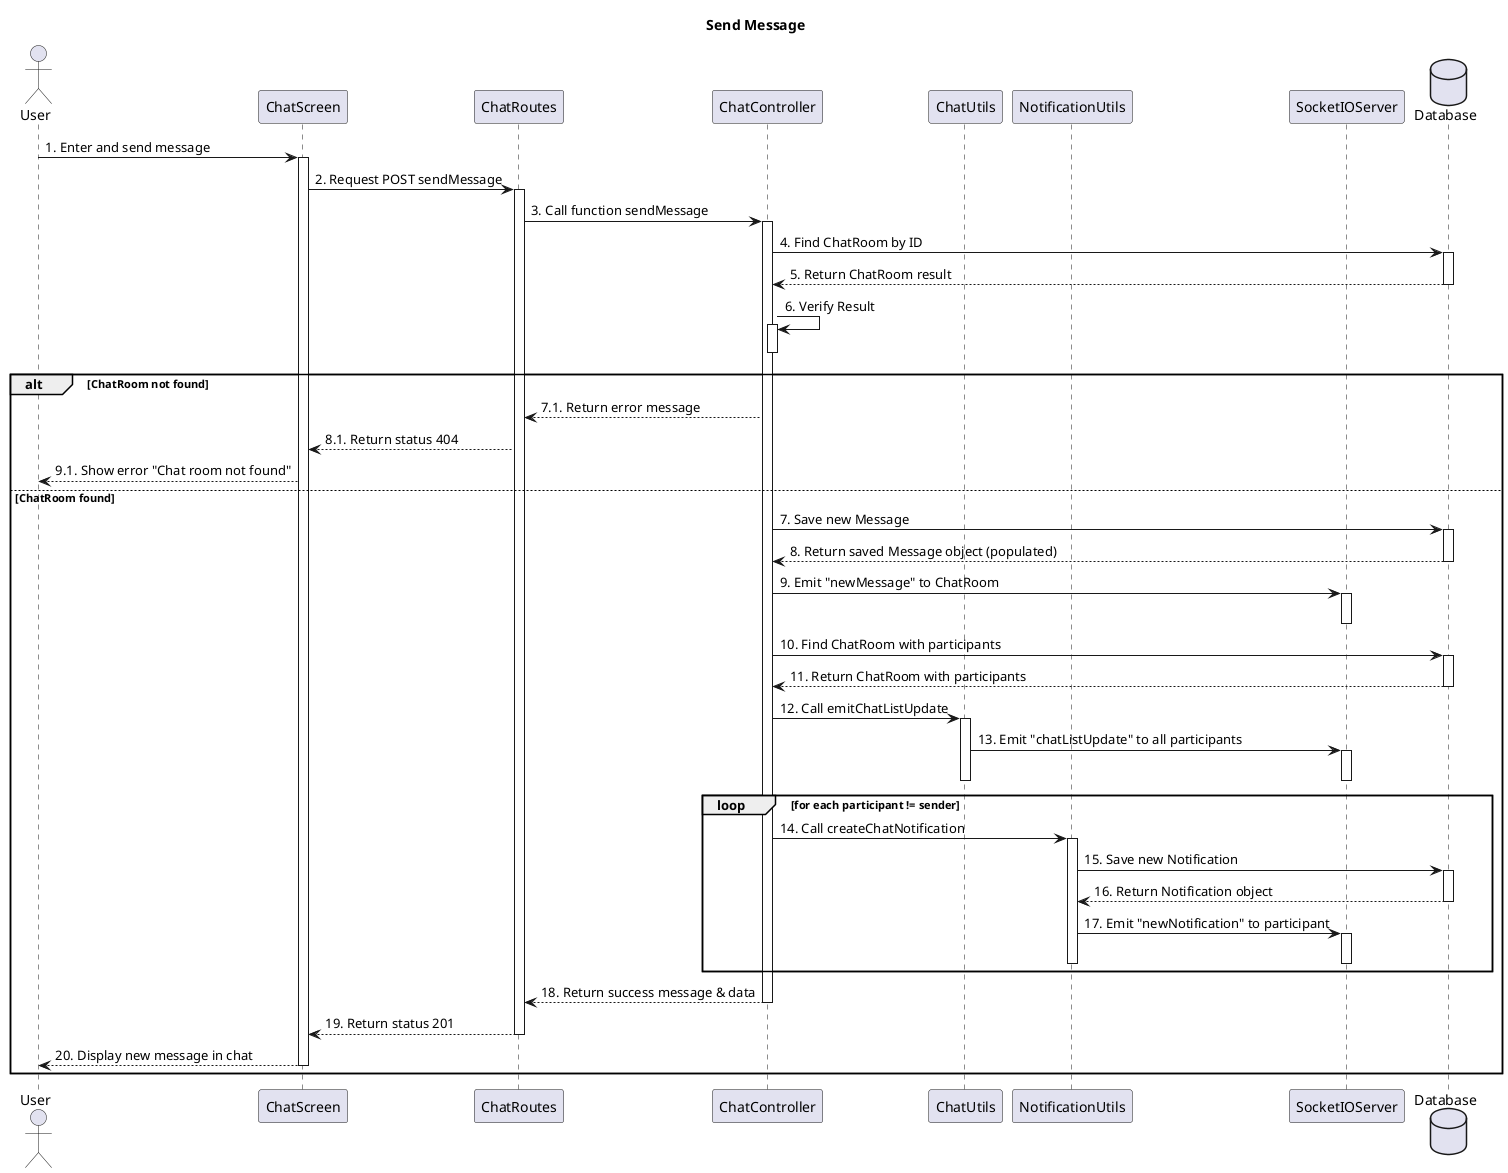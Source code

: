 @startuml
title Send Message

actor User
participant ChatScreen
participant ChatRoutes
participant ChatController
participant ChatUtils
participant NotificationUtils
participant SocketIOServer
database Database

User -> ChatScreen : 1. Enter and send message
activate ChatScreen
ChatScreen -> ChatRoutes : 2. Request POST sendMessage
activate ChatRoutes
ChatRoutes -> ChatController : 3. Call function sendMessage
activate ChatController

ChatController -> Database : 4. Find ChatRoom by ID
activate Database
Database --> ChatController : 5. Return ChatRoom result
deactivate Database

ChatController -> ChatController : 6. Verify Result
activate ChatController
deactivate ChatController

alt ChatRoom not found
    ChatController --> ChatRoutes : 7.1. Return error message
    ' deactivate ChatController
    ChatRoutes --> ChatScreen : 8.1. Return status 404
    ' deactivate ChatRoutes
    ChatScreen --> User : 9.1. Show error "Chat room not found"
    ' deactivate ChatScreen
else ChatRoom found
    ChatController -> Database : 7. Save new Message
    activate Database
    Database --> ChatController : 8. Return saved Message object (populated)
    deactivate Database

    ChatController -> SocketIOServer : 9. Emit "newMessage" to ChatRoom
    activate SocketIOServer
    ' SocketIOServer --> ChatController : 10. Confirm done
    deactivate SocketIOServer

    ChatController -> Database : 10. Find ChatRoom with participants
    activate Database
    Database --> ChatController : 11. Return ChatRoom with participants
    deactivate Database

    ChatController -> ChatUtils : 12. Call emitChatListUpdate
    activate ChatUtils
    ChatUtils -> SocketIOServer : 13. Emit "chatListUpdate" to all participants
    activate SocketIOServer
    ' SocketIOServer --> ChatUtils : 14. Confirm done
    deactivate SocketIOServer
    ' ChatUtils --> ChatController : 15. Confirm done
    deactivate ChatUtils

    loop for each participant != sender
        ChatController -> NotificationUtils : 14. Call createChatNotification
        activate NotificationUtils
        NotificationUtils -> Database : 15. Save new Notification
        activate Database
        Database --> NotificationUtils : 16. Return Notification object
        deactivate Database

        NotificationUtils -> SocketIOServer : 17. Emit "newNotification" to participant
        activate SocketIOServer
        ' SocketIOServer --> NotificationUtils : Confirm done
        deactivate SocketIOServer
        ' NotificationUtils --> ChatController : Confirm done
        deactivate NotificationUtils
    end

    ChatController --> ChatRoutes : 18. Return success message & data
    deactivate ChatController
    ChatRoutes --> ChatScreen : 19. Return status 201
    deactivate ChatRoutes
    ChatScreen --> User : 20. Display new message in chat
    deactivate ChatScreen
end

@enduml
